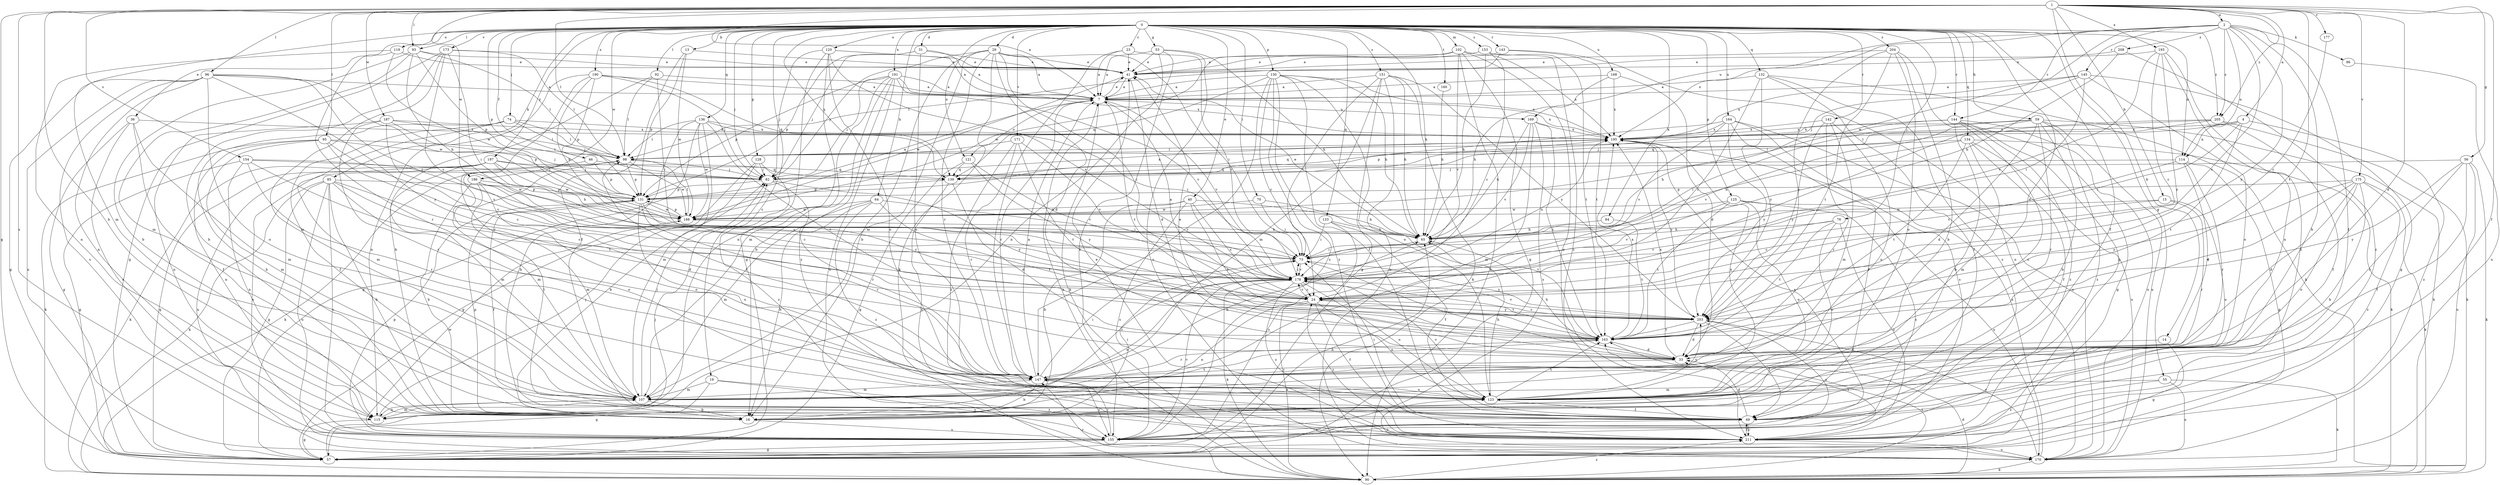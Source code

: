 strict digraph  {
0;
1;
2;
4;
7;
13;
14;
15;
16;
19;
23;
24;
29;
31;
33;
36;
40;
41;
46;
49;
53;
55;
56;
57;
59;
64;
65;
70;
73;
74;
76;
82;
84;
85;
86;
90;
92;
93;
95;
96;
98;
102;
107;
114;
115;
119;
120;
121;
123;
125;
128;
130;
131;
132;
133;
134;
136;
139;
142;
143;
144;
145;
147;
151;
153;
154;
155;
160;
163;
164;
168;
169;
170;
171;
173;
175;
177;
178;
186;
187;
188;
190;
191;
193;
195;
197;
203;
204;
205;
208;
211;
0 -> 13  [label=b];
0 -> 19  [label=c];
0 -> 23  [label=c];
0 -> 29  [label=d];
0 -> 31  [label=d];
0 -> 33  [label=d];
0 -> 36  [label=e];
0 -> 40  [label=e];
0 -> 46  [label=f];
0 -> 49  [label=f];
0 -> 53  [label=g];
0 -> 55  [label=g];
0 -> 59  [label=h];
0 -> 64  [label=h];
0 -> 65  [label=h];
0 -> 70  [label=i];
0 -> 74  [label=j];
0 -> 76  [label=j];
0 -> 82  [label=j];
0 -> 84  [label=k];
0 -> 85  [label=k];
0 -> 92  [label=l];
0 -> 93  [label=l];
0 -> 102  [label=m];
0 -> 107  [label=m];
0 -> 114  [label=n];
0 -> 119  [label=o];
0 -> 120  [label=o];
0 -> 121  [label=o];
0 -> 125  [label=p];
0 -> 128  [label=p];
0 -> 130  [label=p];
0 -> 131  [label=p];
0 -> 132  [label=q];
0 -> 133  [label=q];
0 -> 134  [label=q];
0 -> 136  [label=q];
0 -> 139  [label=q];
0 -> 142  [label=r];
0 -> 143  [label=r];
0 -> 144  [label=r];
0 -> 151  [label=s];
0 -> 153  [label=s];
0 -> 160  [label=t];
0 -> 164  [label=u];
0 -> 168  [label=u];
0 -> 171  [label=v];
0 -> 173  [label=v];
0 -> 186  [label=w];
0 -> 190  [label=x];
0 -> 191  [label=x];
0 -> 197  [label=y];
0 -> 204  [label=z];
0 -> 205  [label=z];
1 -> 2  [label=a];
1 -> 4  [label=a];
1 -> 7  [label=a];
1 -> 14  [label=b];
1 -> 15  [label=b];
1 -> 16  [label=b];
1 -> 33  [label=d];
1 -> 49  [label=f];
1 -> 56  [label=g];
1 -> 57  [label=g];
1 -> 93  [label=l];
1 -> 95  [label=l];
1 -> 96  [label=l];
1 -> 98  [label=l];
1 -> 154  [label=s];
1 -> 155  [label=s];
1 -> 163  [label=t];
1 -> 175  [label=v];
1 -> 177  [label=v];
1 -> 186  [label=w];
1 -> 187  [label=w];
1 -> 193  [label=x];
1 -> 205  [label=z];
2 -> 16  [label=b];
2 -> 24  [label=c];
2 -> 49  [label=f];
2 -> 86  [label=k];
2 -> 114  [label=n];
2 -> 144  [label=r];
2 -> 145  [label=r];
2 -> 169  [label=u];
2 -> 188  [label=w];
2 -> 195  [label=x];
2 -> 203  [label=y];
2 -> 205  [label=z];
2 -> 208  [label=z];
4 -> 73  [label=i];
4 -> 114  [label=n];
4 -> 139  [label=q];
4 -> 163  [label=t];
4 -> 195  [label=x];
4 -> 211  [label=z];
7 -> 41  [label=e];
7 -> 90  [label=k];
7 -> 121  [label=o];
7 -> 147  [label=r];
7 -> 163  [label=t];
7 -> 169  [label=u];
7 -> 178  [label=v];
7 -> 195  [label=x];
13 -> 41  [label=e];
13 -> 49  [label=f];
13 -> 131  [label=p];
13 -> 188  [label=w];
14 -> 33  [label=d];
14 -> 57  [label=g];
15 -> 24  [label=c];
15 -> 123  [label=o];
15 -> 147  [label=r];
15 -> 188  [label=w];
16 -> 73  [label=i];
16 -> 131  [label=p];
16 -> 155  [label=s];
19 -> 57  [label=g];
19 -> 107  [label=m];
19 -> 155  [label=s];
19 -> 211  [label=z];
23 -> 7  [label=a];
23 -> 41  [label=e];
23 -> 147  [label=r];
23 -> 178  [label=v];
24 -> 7  [label=a];
24 -> 49  [label=f];
24 -> 90  [label=k];
24 -> 115  [label=n];
24 -> 123  [label=o];
24 -> 178  [label=v];
24 -> 203  [label=y];
29 -> 7  [label=a];
29 -> 16  [label=b];
29 -> 24  [label=c];
29 -> 33  [label=d];
29 -> 41  [label=e];
29 -> 73  [label=i];
29 -> 82  [label=j];
29 -> 90  [label=k];
29 -> 107  [label=m];
29 -> 147  [label=r];
31 -> 7  [label=a];
31 -> 41  [label=e];
31 -> 82  [label=j];
31 -> 123  [label=o];
31 -> 131  [label=p];
33 -> 41  [label=e];
33 -> 65  [label=h];
33 -> 73  [label=i];
33 -> 147  [label=r];
33 -> 195  [label=x];
36 -> 49  [label=f];
36 -> 57  [label=g];
36 -> 107  [label=m];
36 -> 155  [label=s];
36 -> 195  [label=x];
40 -> 16  [label=b];
40 -> 24  [label=c];
40 -> 65  [label=h];
40 -> 155  [label=s];
40 -> 163  [label=t];
40 -> 188  [label=w];
41 -> 7  [label=a];
41 -> 33  [label=d];
41 -> 188  [label=w];
46 -> 131  [label=p];
46 -> 139  [label=q];
46 -> 155  [label=s];
49 -> 33  [label=d];
49 -> 73  [label=i];
49 -> 98  [label=l];
49 -> 155  [label=s];
49 -> 211  [label=z];
53 -> 7  [label=a];
53 -> 41  [label=e];
53 -> 65  [label=h];
53 -> 115  [label=n];
53 -> 155  [label=s];
53 -> 170  [label=u];
55 -> 90  [label=k];
55 -> 107  [label=m];
55 -> 170  [label=u];
55 -> 211  [label=z];
56 -> 49  [label=f];
56 -> 82  [label=j];
56 -> 90  [label=k];
56 -> 147  [label=r];
56 -> 170  [label=u];
56 -> 203  [label=y];
57 -> 65  [label=h];
57 -> 82  [label=j];
59 -> 16  [label=b];
59 -> 24  [label=c];
59 -> 33  [label=d];
59 -> 73  [label=i];
59 -> 90  [label=k];
59 -> 147  [label=r];
59 -> 170  [label=u];
59 -> 178  [label=v];
59 -> 195  [label=x];
59 -> 211  [label=z];
64 -> 16  [label=b];
64 -> 73  [label=i];
64 -> 107  [label=m];
64 -> 163  [label=t];
64 -> 188  [label=w];
64 -> 211  [label=z];
65 -> 41  [label=e];
65 -> 73  [label=i];
70 -> 73  [label=i];
70 -> 163  [label=t];
70 -> 188  [label=w];
73 -> 178  [label=v];
73 -> 203  [label=y];
74 -> 16  [label=b];
74 -> 49  [label=f];
74 -> 82  [label=j];
74 -> 98  [label=l];
74 -> 107  [label=m];
74 -> 195  [label=x];
76 -> 65  [label=h];
76 -> 123  [label=o];
76 -> 163  [label=t];
76 -> 178  [label=v];
76 -> 211  [label=z];
82 -> 131  [label=p];
82 -> 147  [label=r];
82 -> 195  [label=x];
82 -> 203  [label=y];
84 -> 65  [label=h];
84 -> 163  [label=t];
85 -> 16  [label=b];
85 -> 24  [label=c];
85 -> 33  [label=d];
85 -> 57  [label=g];
85 -> 90  [label=k];
85 -> 123  [label=o];
85 -> 131  [label=p];
85 -> 155  [label=s];
85 -> 170  [label=u];
86 -> 170  [label=u];
90 -> 7  [label=a];
90 -> 33  [label=d];
90 -> 147  [label=r];
90 -> 163  [label=t];
90 -> 211  [label=z];
92 -> 7  [label=a];
92 -> 16  [label=b];
92 -> 73  [label=i];
92 -> 98  [label=l];
93 -> 16  [label=b];
93 -> 41  [label=e];
93 -> 65  [label=h];
93 -> 98  [label=l];
93 -> 107  [label=m];
93 -> 131  [label=p];
95 -> 24  [label=c];
95 -> 82  [label=j];
95 -> 90  [label=k];
95 -> 98  [label=l];
95 -> 107  [label=m];
95 -> 115  [label=n];
95 -> 178  [label=v];
96 -> 7  [label=a];
96 -> 57  [label=g];
96 -> 73  [label=i];
96 -> 115  [label=n];
96 -> 123  [label=o];
96 -> 155  [label=s];
96 -> 170  [label=u];
96 -> 188  [label=w];
96 -> 203  [label=y];
98 -> 82  [label=j];
98 -> 90  [label=k];
98 -> 107  [label=m];
98 -> 131  [label=p];
98 -> 188  [label=w];
102 -> 41  [label=e];
102 -> 57  [label=g];
102 -> 90  [label=k];
102 -> 178  [label=v];
102 -> 188  [label=w];
102 -> 195  [label=x];
102 -> 211  [label=z];
107 -> 16  [label=b];
107 -> 82  [label=j];
107 -> 115  [label=n];
107 -> 163  [label=t];
114 -> 33  [label=d];
114 -> 57  [label=g];
114 -> 139  [label=q];
114 -> 147  [label=r];
114 -> 178  [label=v];
115 -> 57  [label=g];
115 -> 82  [label=j];
115 -> 107  [label=m];
119 -> 41  [label=e];
119 -> 115  [label=n];
119 -> 147  [label=r];
119 -> 188  [label=w];
120 -> 7  [label=a];
120 -> 41  [label=e];
120 -> 57  [label=g];
120 -> 82  [label=j];
120 -> 115  [label=n];
120 -> 123  [label=o];
120 -> 178  [label=v];
121 -> 57  [label=g];
121 -> 139  [label=q];
121 -> 178  [label=v];
121 -> 203  [label=y];
123 -> 49  [label=f];
123 -> 65  [label=h];
123 -> 163  [label=t];
123 -> 178  [label=v];
123 -> 195  [label=x];
123 -> 203  [label=y];
125 -> 123  [label=o];
125 -> 155  [label=s];
125 -> 163  [label=t];
125 -> 170  [label=u];
125 -> 178  [label=v];
125 -> 188  [label=w];
128 -> 16  [label=b];
128 -> 57  [label=g];
128 -> 82  [label=j];
128 -> 211  [label=z];
130 -> 7  [label=a];
130 -> 24  [label=c];
130 -> 49  [label=f];
130 -> 65  [label=h];
130 -> 123  [label=o];
130 -> 139  [label=q];
130 -> 147  [label=r];
130 -> 155  [label=s];
130 -> 195  [label=x];
130 -> 211  [label=z];
131 -> 7  [label=a];
131 -> 24  [label=c];
131 -> 49  [label=f];
131 -> 123  [label=o];
131 -> 147  [label=r];
131 -> 188  [label=w];
132 -> 7  [label=a];
132 -> 24  [label=c];
132 -> 49  [label=f];
132 -> 90  [label=k];
132 -> 155  [label=s];
132 -> 203  [label=y];
133 -> 49  [label=f];
133 -> 65  [label=h];
133 -> 73  [label=i];
133 -> 155  [label=s];
134 -> 49  [label=f];
134 -> 65  [label=h];
134 -> 90  [label=k];
134 -> 98  [label=l];
134 -> 107  [label=m];
134 -> 163  [label=t];
134 -> 170  [label=u];
136 -> 16  [label=b];
136 -> 57  [label=g];
136 -> 73  [label=i];
136 -> 98  [label=l];
136 -> 107  [label=m];
136 -> 163  [label=t];
136 -> 188  [label=w];
136 -> 195  [label=x];
139 -> 33  [label=d];
139 -> 131  [label=p];
139 -> 155  [label=s];
142 -> 107  [label=m];
142 -> 123  [label=o];
142 -> 147  [label=r];
142 -> 195  [label=x];
142 -> 203  [label=y];
143 -> 41  [label=e];
143 -> 98  [label=l];
143 -> 163  [label=t];
143 -> 170  [label=u];
144 -> 16  [label=b];
144 -> 57  [label=g];
144 -> 65  [label=h];
144 -> 123  [label=o];
144 -> 170  [label=u];
144 -> 195  [label=x];
144 -> 211  [label=z];
145 -> 7  [label=a];
145 -> 57  [label=g];
145 -> 73  [label=i];
145 -> 82  [label=j];
145 -> 123  [label=o];
145 -> 195  [label=x];
147 -> 7  [label=a];
147 -> 16  [label=b];
147 -> 65  [label=h];
147 -> 73  [label=i];
147 -> 98  [label=l];
147 -> 107  [label=m];
147 -> 123  [label=o];
147 -> 155  [label=s];
151 -> 7  [label=a];
151 -> 57  [label=g];
151 -> 65  [label=h];
151 -> 73  [label=i];
151 -> 90  [label=k];
151 -> 107  [label=m];
151 -> 170  [label=u];
151 -> 203  [label=y];
153 -> 24  [label=c];
153 -> 41  [label=e];
153 -> 65  [label=h];
153 -> 163  [label=t];
153 -> 211  [label=z];
154 -> 57  [label=g];
154 -> 82  [label=j];
154 -> 115  [label=n];
154 -> 147  [label=r];
154 -> 163  [label=t];
154 -> 188  [label=w];
155 -> 57  [label=g];
155 -> 131  [label=p];
155 -> 147  [label=r];
155 -> 178  [label=v];
155 -> 188  [label=w];
160 -> 65  [label=h];
163 -> 33  [label=d];
163 -> 147  [label=r];
163 -> 195  [label=x];
164 -> 49  [label=f];
164 -> 131  [label=p];
164 -> 155  [label=s];
164 -> 170  [label=u];
164 -> 178  [label=v];
164 -> 195  [label=x];
164 -> 203  [label=y];
168 -> 7  [label=a];
168 -> 33  [label=d];
168 -> 65  [label=h];
168 -> 195  [label=x];
169 -> 65  [label=h];
169 -> 107  [label=m];
169 -> 155  [label=s];
169 -> 163  [label=t];
169 -> 178  [label=v];
169 -> 195  [label=x];
170 -> 90  [label=k];
170 -> 123  [label=o];
170 -> 195  [label=x];
170 -> 203  [label=y];
171 -> 98  [label=l];
171 -> 147  [label=r];
171 -> 163  [label=t];
171 -> 178  [label=v];
171 -> 211  [label=z];
173 -> 16  [label=b];
173 -> 41  [label=e];
173 -> 57  [label=g];
173 -> 73  [label=i];
173 -> 98  [label=l];
173 -> 107  [label=m];
173 -> 178  [label=v];
175 -> 16  [label=b];
175 -> 33  [label=d];
175 -> 90  [label=k];
175 -> 123  [label=o];
175 -> 131  [label=p];
175 -> 163  [label=t];
175 -> 203  [label=y];
175 -> 211  [label=z];
177 -> 24  [label=c];
178 -> 24  [label=c];
178 -> 73  [label=i];
178 -> 90  [label=k];
178 -> 115  [label=n];
178 -> 123  [label=o];
178 -> 147  [label=r];
178 -> 163  [label=t];
178 -> 195  [label=x];
178 -> 211  [label=z];
186 -> 16  [label=b];
186 -> 24  [label=c];
186 -> 107  [label=m];
186 -> 123  [label=o];
186 -> 131  [label=p];
186 -> 178  [label=v];
187 -> 98  [label=l];
187 -> 115  [label=n];
187 -> 131  [label=p];
187 -> 147  [label=r];
187 -> 178  [label=v];
187 -> 195  [label=x];
188 -> 65  [label=h];
188 -> 98  [label=l];
188 -> 131  [label=p];
190 -> 7  [label=a];
190 -> 65  [label=h];
190 -> 82  [label=j];
190 -> 115  [label=n];
190 -> 131  [label=p];
190 -> 139  [label=q];
190 -> 147  [label=r];
191 -> 7  [label=a];
191 -> 16  [label=b];
191 -> 82  [label=j];
191 -> 107  [label=m];
191 -> 131  [label=p];
191 -> 170  [label=u];
191 -> 178  [label=v];
191 -> 195  [label=x];
191 -> 211  [label=z];
193 -> 24  [label=c];
193 -> 41  [label=e];
193 -> 115  [label=n];
193 -> 178  [label=v];
193 -> 203  [label=y];
193 -> 211  [label=z];
195 -> 98  [label=l];
195 -> 139  [label=q];
195 -> 155  [label=s];
195 -> 203  [label=y];
197 -> 57  [label=g];
197 -> 65  [label=h];
197 -> 82  [label=j];
197 -> 90  [label=k];
197 -> 107  [label=m];
197 -> 139  [label=q];
197 -> 170  [label=u];
197 -> 188  [label=w];
203 -> 24  [label=c];
203 -> 33  [label=d];
203 -> 49  [label=f];
203 -> 155  [label=s];
203 -> 163  [label=t];
203 -> 178  [label=v];
204 -> 16  [label=b];
204 -> 41  [label=e];
204 -> 57  [label=g];
204 -> 123  [label=o];
204 -> 163  [label=t];
204 -> 203  [label=y];
205 -> 49  [label=f];
205 -> 82  [label=j];
205 -> 90  [label=k];
205 -> 98  [label=l];
205 -> 195  [label=x];
208 -> 41  [label=e];
208 -> 65  [label=h];
208 -> 211  [label=z];
211 -> 24  [label=c];
211 -> 41  [label=e];
211 -> 49  [label=f];
211 -> 163  [label=t];
211 -> 170  [label=u];
}
